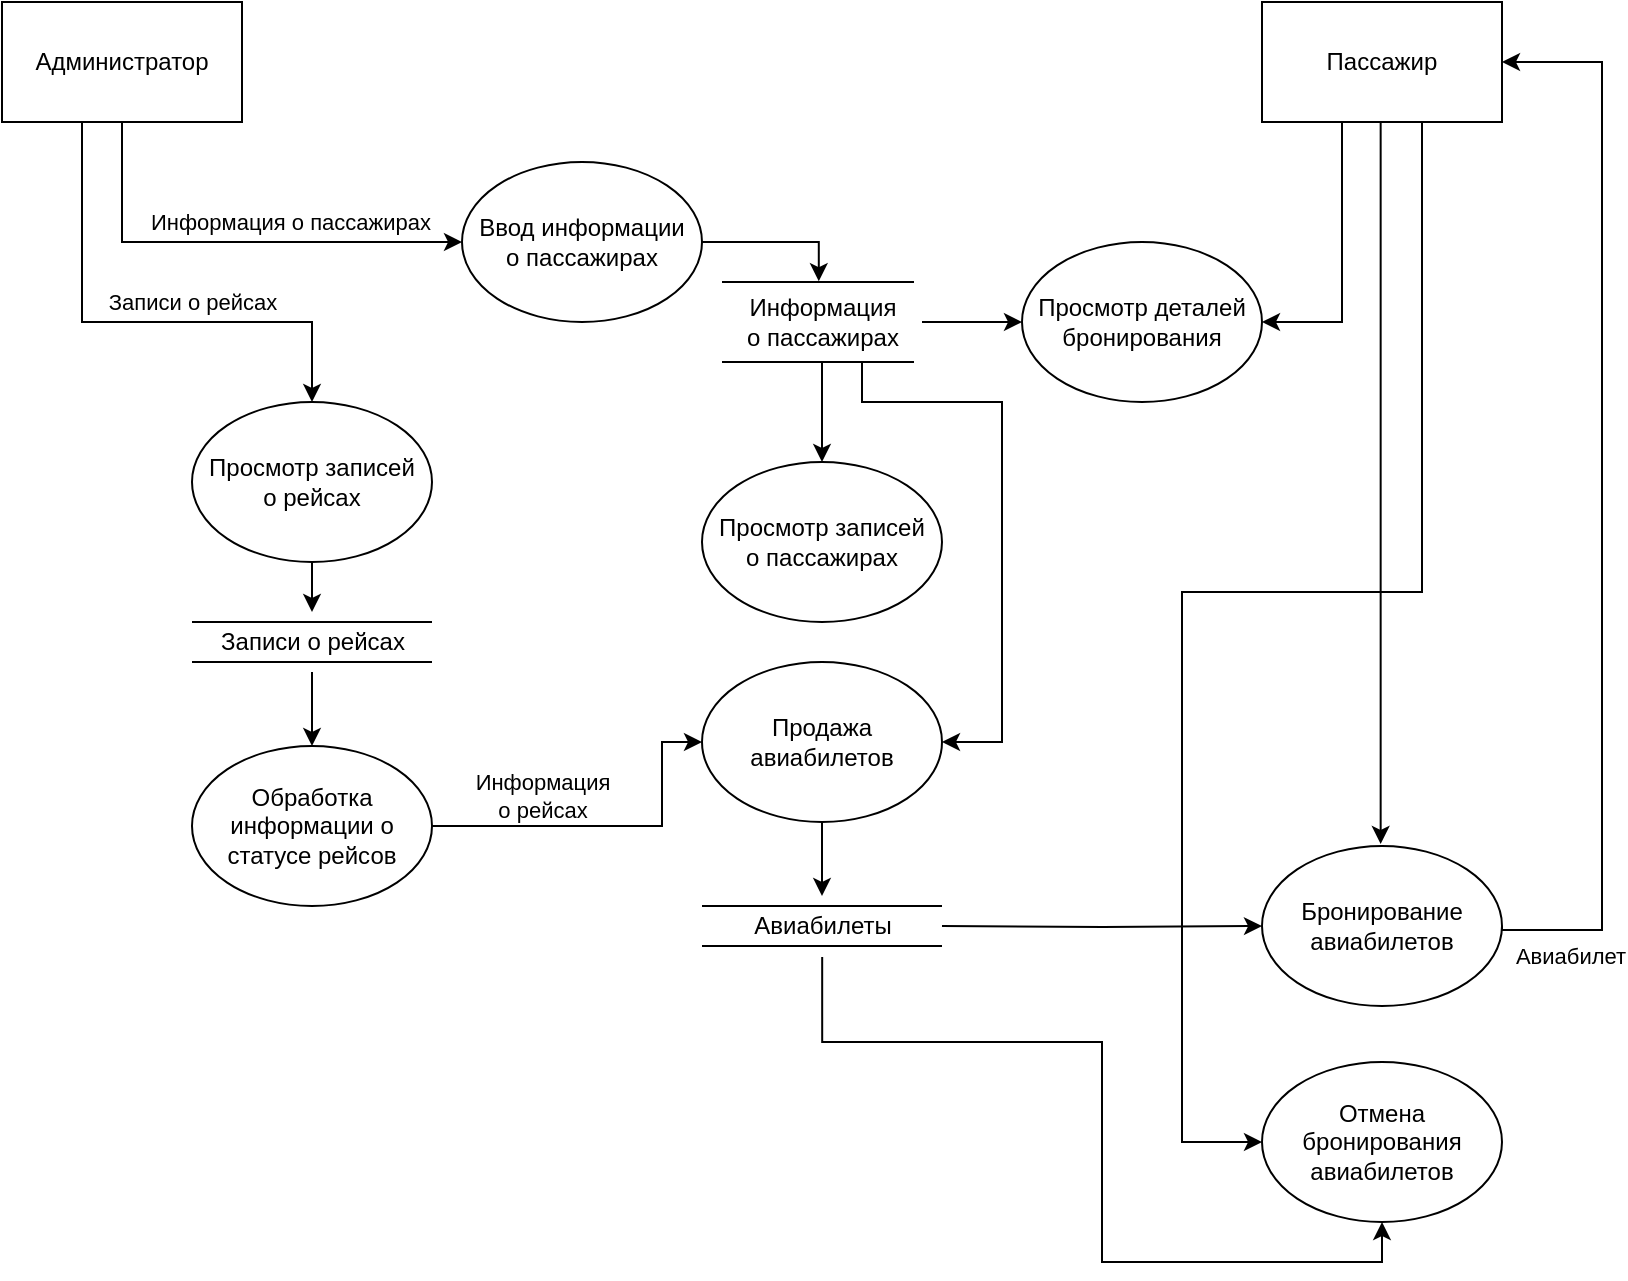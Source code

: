 <mxfile version="23.0.2" type="device">
  <diagram name="Страница — 1" id="NGQ7NDrzLTEG6IcyvYmD">
    <mxGraphModel dx="1050" dy="717" grid="1" gridSize="10" guides="1" tooltips="1" connect="1" arrows="1" fold="1" page="1" pageScale="1" pageWidth="827" pageHeight="1169" math="0" shadow="0">
      <root>
        <mxCell id="0" />
        <mxCell id="1" parent="0" />
        <mxCell id="Y-Tq3bLjnBQjCoyX58NU-41" style="edgeStyle=orthogonalEdgeStyle;rounded=0;orthogonalLoop=1;jettySize=auto;html=1;entryX=0;entryY=0.5;entryDx=0;entryDy=0;" parent="1" source="Y-Tq3bLjnBQjCoyX58NU-12" target="Y-Tq3bLjnBQjCoyX58NU-40" edge="1">
          <mxGeometry relative="1" as="geometry">
            <Array as="points">
              <mxPoint x="70" y="130" />
            </Array>
          </mxGeometry>
        </mxCell>
        <mxCell id="Y-Tq3bLjnBQjCoyX58NU-42" value="Информация о пассажирах" style="edgeLabel;html=1;align=center;verticalAlign=middle;resizable=0;points=[];" parent="Y-Tq3bLjnBQjCoyX58NU-41" vertex="1" connectable="0">
          <mxGeometry x="0.15" y="1" relative="1" as="geometry">
            <mxPoint x="11" y="-9" as="offset" />
          </mxGeometry>
        </mxCell>
        <mxCell id="Y-Tq3bLjnBQjCoyX58NU-50" style="edgeStyle=orthogonalEdgeStyle;rounded=0;orthogonalLoop=1;jettySize=auto;html=1;entryX=0.5;entryY=0;entryDx=0;entryDy=0;" parent="1" target="Y-Tq3bLjnBQjCoyX58NU-19" edge="1">
          <mxGeometry relative="1" as="geometry">
            <mxPoint x="50" y="70" as="sourcePoint" />
            <mxPoint x="187.5" y="210" as="targetPoint" />
            <Array as="points">
              <mxPoint x="50" y="170" />
              <mxPoint x="165" y="170" />
            </Array>
          </mxGeometry>
        </mxCell>
        <mxCell id="Y-Tq3bLjnBQjCoyX58NU-12" value="Администратор" style="rounded=0;whiteSpace=wrap;html=1;" parent="1" vertex="1">
          <mxGeometry x="10" y="10" width="120" height="60" as="geometry" />
        </mxCell>
        <mxCell id="Y-Tq3bLjnBQjCoyX58NU-54" style="edgeStyle=orthogonalEdgeStyle;rounded=0;orthogonalLoop=1;jettySize=auto;html=1;entryX=1;entryY=0.5;entryDx=0;entryDy=0;" parent="1" source="Y-Tq3bLjnBQjCoyX58NU-13" target="Y-Tq3bLjnBQjCoyX58NU-16" edge="1">
          <mxGeometry relative="1" as="geometry">
            <Array as="points">
              <mxPoint x="680" y="170" />
            </Array>
          </mxGeometry>
        </mxCell>
        <mxCell id="Y-Tq3bLjnBQjCoyX58NU-55" style="edgeStyle=orthogonalEdgeStyle;rounded=0;orthogonalLoop=1;jettySize=auto;html=1;entryX=0.5;entryY=0;entryDx=0;entryDy=0;" parent="1" edge="1">
          <mxGeometry relative="1" as="geometry">
            <mxPoint x="699.33" y="69" as="sourcePoint" />
            <mxPoint x="699.33" y="431" as="targetPoint" />
          </mxGeometry>
        </mxCell>
        <mxCell id="Y-Tq3bLjnBQjCoyX58NU-61" style="edgeStyle=orthogonalEdgeStyle;rounded=0;orthogonalLoop=1;jettySize=auto;html=1;entryX=0;entryY=0.5;entryDx=0;entryDy=0;" parent="1" source="Y-Tq3bLjnBQjCoyX58NU-13" target="Y-Tq3bLjnBQjCoyX58NU-17" edge="1">
          <mxGeometry relative="1" as="geometry">
            <Array as="points">
              <mxPoint x="720" y="305" />
              <mxPoint x="600" y="305" />
              <mxPoint x="600" y="580" />
            </Array>
          </mxGeometry>
        </mxCell>
        <mxCell id="Y-Tq3bLjnBQjCoyX58NU-13" value="Пассажир" style="rounded=0;whiteSpace=wrap;html=1;" parent="1" vertex="1">
          <mxGeometry x="640" y="10" width="120" height="60" as="geometry" />
        </mxCell>
        <mxCell id="Y-Tq3bLjnBQjCoyX58NU-47" style="edgeStyle=orthogonalEdgeStyle;rounded=0;orthogonalLoop=1;jettySize=auto;html=1;" parent="1" source="Y-Tq3bLjnBQjCoyX58NU-14" target="Y-Tq3bLjnBQjCoyX58NU-26" edge="1">
          <mxGeometry relative="1" as="geometry" />
        </mxCell>
        <mxCell id="Y-Tq3bLjnBQjCoyX58NU-14" value="Продажа авиабилетов" style="ellipse;whiteSpace=wrap;html=1;" parent="1" vertex="1">
          <mxGeometry x="360" y="340" width="120" height="80" as="geometry" />
        </mxCell>
        <mxCell id="Y-Tq3bLjnBQjCoyX58NU-58" style="edgeStyle=orthogonalEdgeStyle;rounded=0;orthogonalLoop=1;jettySize=auto;html=1;exitX=1;exitY=0.5;exitDx=0;exitDy=0;entryX=1;entryY=0.5;entryDx=0;entryDy=0;" parent="1" source="Y-Tq3bLjnBQjCoyX58NU-15" target="Y-Tq3bLjnBQjCoyX58NU-13" edge="1">
          <mxGeometry relative="1" as="geometry">
            <mxPoint x="770" y="40" as="targetPoint" />
            <mxPoint x="767" y="474" as="sourcePoint" />
            <Array as="points">
              <mxPoint x="760" y="474" />
              <mxPoint x="810" y="474" />
              <mxPoint x="810" y="40" />
            </Array>
          </mxGeometry>
        </mxCell>
        <mxCell id="Y-Tq3bLjnBQjCoyX58NU-15" value="Бронирование авиабилетов" style="ellipse;whiteSpace=wrap;html=1;" parent="1" vertex="1">
          <mxGeometry x="640" y="432" width="120" height="80" as="geometry" />
        </mxCell>
        <mxCell id="Y-Tq3bLjnBQjCoyX58NU-16" value="Просмотр деталей бронирования" style="ellipse;whiteSpace=wrap;html=1;" parent="1" vertex="1">
          <mxGeometry x="520" y="130" width="120" height="80" as="geometry" />
        </mxCell>
        <mxCell id="Y-Tq3bLjnBQjCoyX58NU-17" value="Отмена бронирования авиабилетов" style="ellipse;whiteSpace=wrap;html=1;" parent="1" vertex="1">
          <mxGeometry x="640" y="540" width="120" height="80" as="geometry" />
        </mxCell>
        <mxCell id="Y-Tq3bLjnBQjCoyX58NU-56" style="edgeStyle=orthogonalEdgeStyle;rounded=0;orthogonalLoop=1;jettySize=auto;html=1;entryX=0;entryY=0.5;entryDx=0;entryDy=0;" parent="1" source="Y-Tq3bLjnBQjCoyX58NU-18" target="Y-Tq3bLjnBQjCoyX58NU-14" edge="1">
          <mxGeometry relative="1" as="geometry">
            <Array as="points">
              <mxPoint x="340" y="422" />
              <mxPoint x="340" y="380" />
            </Array>
          </mxGeometry>
        </mxCell>
        <mxCell id="Y-Tq3bLjnBQjCoyX58NU-18" value="Обработка информации о статусе рейсов" style="ellipse;whiteSpace=wrap;html=1;" parent="1" vertex="1">
          <mxGeometry x="105" y="382" width="120" height="80" as="geometry" />
        </mxCell>
        <mxCell id="Y-Tq3bLjnBQjCoyX58NU-52" style="edgeStyle=orthogonalEdgeStyle;rounded=0;orthogonalLoop=1;jettySize=auto;html=1;" parent="1" source="Y-Tq3bLjnBQjCoyX58NU-19" target="Y-Tq3bLjnBQjCoyX58NU-30" edge="1">
          <mxGeometry relative="1" as="geometry" />
        </mxCell>
        <mxCell id="Y-Tq3bLjnBQjCoyX58NU-19" value="Просмотр записей&lt;br&gt;о рейсах" style="ellipse;whiteSpace=wrap;html=1;" parent="1" vertex="1">
          <mxGeometry x="105" y="210" width="120" height="80" as="geometry" />
        </mxCell>
        <mxCell id="Y-Tq3bLjnBQjCoyX58NU-20" value="Просмотр записей&lt;br&gt;о пассажирах" style="ellipse;whiteSpace=wrap;html=1;" parent="1" vertex="1">
          <mxGeometry x="360" y="240" width="120" height="80" as="geometry" />
        </mxCell>
        <mxCell id="Y-Tq3bLjnBQjCoyX58NU-23" value="" style="group" parent="1" vertex="1" connectable="0">
          <mxGeometry x="360" y="462" width="125" height="25" as="geometry" />
        </mxCell>
        <mxCell id="Y-Tq3bLjnBQjCoyX58NU-24" value="" style="endArrow=none;html=1;rounded=0;" parent="Y-Tq3bLjnBQjCoyX58NU-23" edge="1">
          <mxGeometry width="50" height="50" relative="1" as="geometry">
            <mxPoint as="sourcePoint" />
            <mxPoint x="120" as="targetPoint" />
          </mxGeometry>
        </mxCell>
        <mxCell id="Y-Tq3bLjnBQjCoyX58NU-25" value="" style="endArrow=none;html=1;rounded=0;" parent="Y-Tq3bLjnBQjCoyX58NU-23" edge="1">
          <mxGeometry width="50" height="50" relative="1" as="geometry">
            <mxPoint y="20" as="sourcePoint" />
            <mxPoint x="120" y="20" as="targetPoint" />
          </mxGeometry>
        </mxCell>
        <mxCell id="Y-Tq3bLjnBQjCoyX58NU-26" value="Авиабилеты" style="text;html=1;align=center;verticalAlign=middle;resizable=0;points=[];autosize=1;strokeColor=none;fillColor=none;" parent="Y-Tq3bLjnBQjCoyX58NU-23" vertex="1">
          <mxGeometry x="15" y="-5" width="90" height="30" as="geometry" />
        </mxCell>
        <mxCell id="Y-Tq3bLjnBQjCoyX58NU-27" value="" style="group" parent="1" vertex="1" connectable="0">
          <mxGeometry x="105" y="320" width="135" height="25" as="geometry" />
        </mxCell>
        <mxCell id="Y-Tq3bLjnBQjCoyX58NU-28" value="" style="endArrow=none;html=1;rounded=0;" parent="Y-Tq3bLjnBQjCoyX58NU-27" edge="1">
          <mxGeometry width="50" height="50" relative="1" as="geometry">
            <mxPoint as="sourcePoint" />
            <mxPoint x="120" as="targetPoint" />
          </mxGeometry>
        </mxCell>
        <mxCell id="Y-Tq3bLjnBQjCoyX58NU-29" value="" style="endArrow=none;html=1;rounded=0;" parent="Y-Tq3bLjnBQjCoyX58NU-27" edge="1">
          <mxGeometry width="50" height="50" relative="1" as="geometry">
            <mxPoint y="20" as="sourcePoint" />
            <mxPoint x="120" y="20" as="targetPoint" />
          </mxGeometry>
        </mxCell>
        <mxCell id="Y-Tq3bLjnBQjCoyX58NU-30" value="Записи о рейсах" style="text;html=1;align=center;verticalAlign=middle;resizable=0;points=[];autosize=1;strokeColor=none;fillColor=none;" parent="Y-Tq3bLjnBQjCoyX58NU-27" vertex="1">
          <mxGeometry y="-5" width="120" height="30" as="geometry" />
        </mxCell>
        <mxCell id="Y-Tq3bLjnBQjCoyX58NU-31" value="" style="group" parent="1" vertex="1" connectable="0">
          <mxGeometry x="370" y="150" width="120" height="60" as="geometry" />
        </mxCell>
        <mxCell id="Y-Tq3bLjnBQjCoyX58NU-32" value="" style="endArrow=none;html=1;rounded=0;" parent="Y-Tq3bLjnBQjCoyX58NU-31" edge="1">
          <mxGeometry width="50" height="50" relative="1" as="geometry">
            <mxPoint as="sourcePoint" />
            <mxPoint x="96" as="targetPoint" />
          </mxGeometry>
        </mxCell>
        <mxCell id="Y-Tq3bLjnBQjCoyX58NU-33" value="" style="endArrow=none;html=1;rounded=0;" parent="Y-Tq3bLjnBQjCoyX58NU-31" edge="1">
          <mxGeometry width="50" height="50" relative="1" as="geometry">
            <mxPoint y="40" as="sourcePoint" />
            <mxPoint x="96" y="40" as="targetPoint" />
          </mxGeometry>
        </mxCell>
        <mxCell id="Y-Tq3bLjnBQjCoyX58NU-34" value="Информация &lt;br&gt;о пассажирах" style="text;html=1;align=center;verticalAlign=middle;resizable=0;points=[];autosize=1;strokeColor=none;fillColor=none;" parent="Y-Tq3bLjnBQjCoyX58NU-31" vertex="1">
          <mxGeometry y="-0.004" width="100" height="40" as="geometry" />
        </mxCell>
        <mxCell id="Y-Tq3bLjnBQjCoyX58NU-40" value="Ввод информации&lt;br&gt;о пассажирах" style="ellipse;whiteSpace=wrap;html=1;" parent="1" vertex="1">
          <mxGeometry x="240" y="90" width="120" height="80" as="geometry" />
        </mxCell>
        <mxCell id="Y-Tq3bLjnBQjCoyX58NU-43" style="edgeStyle=orthogonalEdgeStyle;rounded=0;orthogonalLoop=1;jettySize=auto;html=1;entryX=0.484;entryY=-0.01;entryDx=0;entryDy=0;entryPerimeter=0;" parent="1" source="Y-Tq3bLjnBQjCoyX58NU-40" target="Y-Tq3bLjnBQjCoyX58NU-34" edge="1">
          <mxGeometry relative="1" as="geometry" />
        </mxCell>
        <mxCell id="Y-Tq3bLjnBQjCoyX58NU-44" style="edgeStyle=orthogonalEdgeStyle;rounded=0;orthogonalLoop=1;jettySize=auto;html=1;entryX=0.5;entryY=0;entryDx=0;entryDy=0;" parent="1" source="Y-Tq3bLjnBQjCoyX58NU-34" target="Y-Tq3bLjnBQjCoyX58NU-20" edge="1">
          <mxGeometry relative="1" as="geometry" />
        </mxCell>
        <mxCell id="Y-Tq3bLjnBQjCoyX58NU-45" style="edgeStyle=orthogonalEdgeStyle;rounded=0;orthogonalLoop=1;jettySize=auto;html=1;entryX=0;entryY=0.5;entryDx=0;entryDy=0;" parent="1" source="Y-Tq3bLjnBQjCoyX58NU-34" target="Y-Tq3bLjnBQjCoyX58NU-16" edge="1">
          <mxGeometry relative="1" as="geometry" />
        </mxCell>
        <mxCell id="Y-Tq3bLjnBQjCoyX58NU-46" style="edgeStyle=orthogonalEdgeStyle;rounded=0;orthogonalLoop=1;jettySize=auto;html=1;entryX=1;entryY=0.5;entryDx=0;entryDy=0;" parent="1" source="Y-Tq3bLjnBQjCoyX58NU-34" target="Y-Tq3bLjnBQjCoyX58NU-14" edge="1">
          <mxGeometry relative="1" as="geometry">
            <Array as="points">
              <mxPoint x="440" y="210" />
              <mxPoint x="510" y="210" />
              <mxPoint x="510" y="380" />
            </Array>
          </mxGeometry>
        </mxCell>
        <mxCell id="Y-Tq3bLjnBQjCoyX58NU-48" style="edgeStyle=orthogonalEdgeStyle;rounded=0;orthogonalLoop=1;jettySize=auto;html=1;entryX=0;entryY=0.5;entryDx=0;entryDy=0;" parent="1" target="Y-Tq3bLjnBQjCoyX58NU-15" edge="1">
          <mxGeometry relative="1" as="geometry">
            <mxPoint x="480" y="472" as="sourcePoint" />
          </mxGeometry>
        </mxCell>
        <mxCell id="Y-Tq3bLjnBQjCoyX58NU-49" style="edgeStyle=orthogonalEdgeStyle;rounded=0;orthogonalLoop=1;jettySize=auto;html=1;entryX=0.5;entryY=1;entryDx=0;entryDy=0;exitX=0.501;exitY=1.018;exitDx=0;exitDy=0;exitPerimeter=0;" parent="1" source="Y-Tq3bLjnBQjCoyX58NU-26" target="Y-Tq3bLjnBQjCoyX58NU-17" edge="1">
          <mxGeometry relative="1" as="geometry">
            <mxPoint x="422.12" y="522.5" as="sourcePoint" />
            <mxPoint x="639.51" y="645.85" as="targetPoint" />
            <Array as="points">
              <mxPoint x="420" y="530" />
              <mxPoint x="560" y="530" />
              <mxPoint x="560" y="640" />
              <mxPoint x="700" y="640" />
            </Array>
          </mxGeometry>
        </mxCell>
        <mxCell id="Y-Tq3bLjnBQjCoyX58NU-51" value="Записи о рейсах" style="edgeLabel;html=1;align=center;verticalAlign=middle;resizable=0;points=[];" parent="1" vertex="1" connectable="0">
          <mxGeometry x="104.998" y="159.995" as="geometry" />
        </mxCell>
        <mxCell id="Y-Tq3bLjnBQjCoyX58NU-53" style="edgeStyle=orthogonalEdgeStyle;rounded=0;orthogonalLoop=1;jettySize=auto;html=1;entryX=0.5;entryY=0;entryDx=0;entryDy=0;" parent="1" source="Y-Tq3bLjnBQjCoyX58NU-30" target="Y-Tq3bLjnBQjCoyX58NU-18" edge="1">
          <mxGeometry relative="1" as="geometry" />
        </mxCell>
        <mxCell id="Y-Tq3bLjnBQjCoyX58NU-57" value="Информация &lt;br&gt;о рейсах" style="edgeLabel;html=1;align=center;verticalAlign=middle;resizable=0;points=[];" parent="1" vertex="1" connectable="0">
          <mxGeometry x="279.998" y="406.995" as="geometry" />
        </mxCell>
        <mxCell id="Y-Tq3bLjnBQjCoyX58NU-59" value="Авиабилет" style="edgeLabel;html=1;align=center;verticalAlign=middle;resizable=0;points=[];" parent="1" vertex="1" connectable="0">
          <mxGeometry x="793.998" y="486.995" as="geometry" />
        </mxCell>
      </root>
    </mxGraphModel>
  </diagram>
</mxfile>
